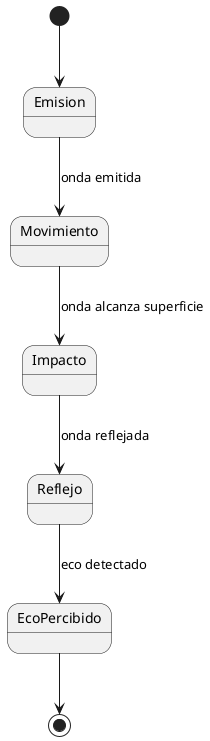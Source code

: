 @startuml
[*] --> Emision
Emision --> Movimiento : onda emitida
Movimiento --> Impacto : onda alcanza superficie
Impacto --> Reflejo : onda reflejada
Reflejo --> EcoPercibido : eco detectado
EcoPercibido --> [*]
@enduml
